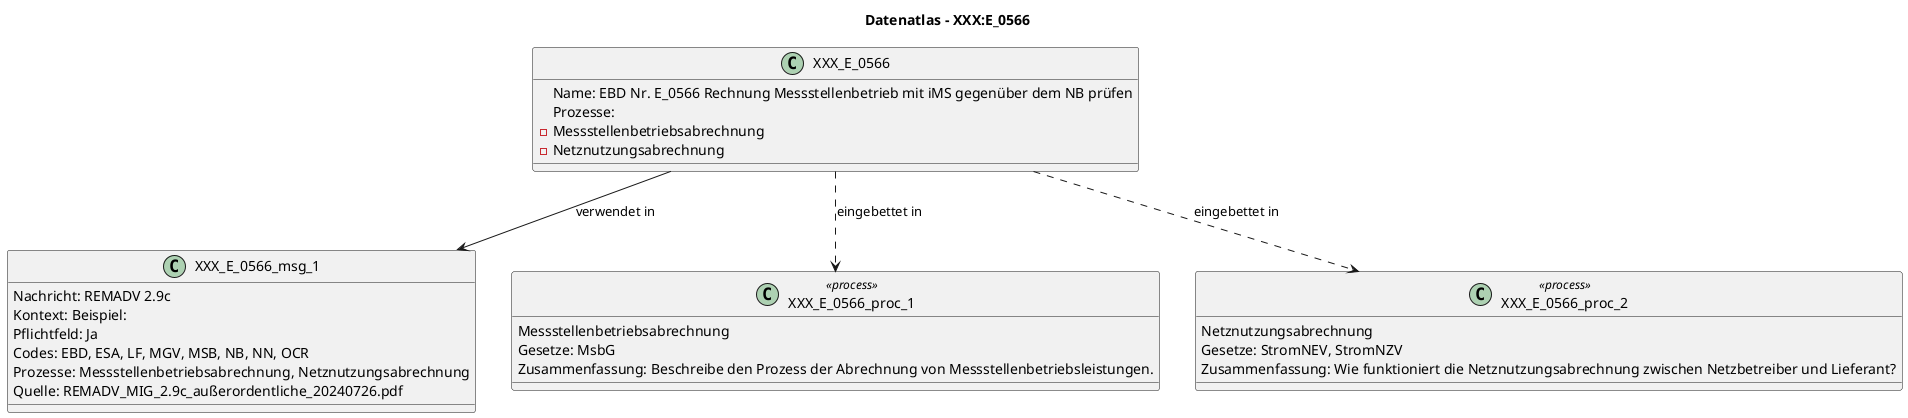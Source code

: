 @startuml
title Datenatlas – XXX:E_0566
class XXX_E_0566 {
  Name: EBD Nr. E_0566 Rechnung Messstellenbetrieb mit iMS gegenüber dem NB prüfen
  Prozesse:
    - Messstellenbetriebsabrechnung
    - Netznutzungsabrechnung
}
class XXX_E_0566_msg_1 {
  Nachricht: REMADV 2.9c
  Kontext: Beispiel:
  Pflichtfeld: Ja
  Codes: EBD, ESA, LF, MGV, MSB, NB, NN, OCR
  Prozesse: Messstellenbetriebsabrechnung, Netznutzungsabrechnung
  Quelle: REMADV_MIG_2.9c_außerordentliche_20240726.pdf
}
XXX_E_0566 --> XXX_E_0566_msg_1 : verwendet in
class XXX_E_0566_proc_1 <<process>> {
  Messstellenbetriebsabrechnung
  Gesetze: MsbG
  Zusammenfassung: Beschreibe den Prozess der Abrechnung von Messstellenbetriebsleistungen.
}
XXX_E_0566 ..> XXX_E_0566_proc_1 : eingebettet in
class XXX_E_0566_proc_2 <<process>> {
  Netznutzungsabrechnung
  Gesetze: StromNEV, StromNZV
  Zusammenfassung: Wie funktioniert die Netznutzungsabrechnung zwischen Netzbetreiber und Lieferant?
}
XXX_E_0566 ..> XXX_E_0566_proc_2 : eingebettet in
@enduml